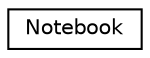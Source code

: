 digraph "Graphical Class Hierarchy"
{
  edge [fontname="Helvetica",fontsize="10",labelfontname="Helvetica",labelfontsize="10"];
  node [fontname="Helvetica",fontsize="10",shape=record];
  rankdir="LR";
  Node1 [label="Notebook",height=0.2,width=0.4,color="black", fillcolor="white", style="filled",URL="$d0/d51/class_notebook.html",tooltip="A class to output things to a notebook. "];
}
